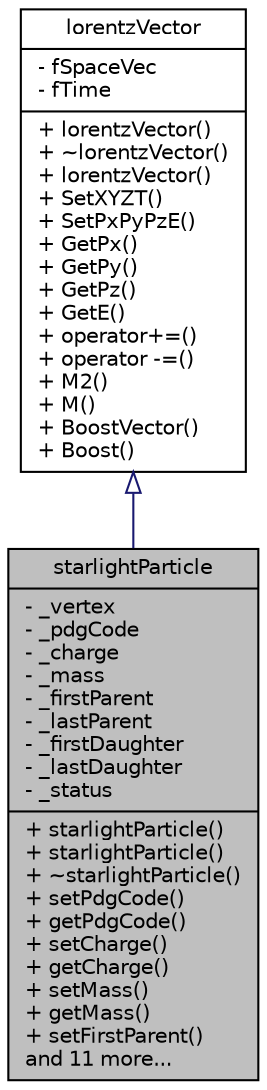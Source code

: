 digraph "starlightParticle"
{
 // LATEX_PDF_SIZE
  bgcolor="transparent";
  edge [fontname="Helvetica",fontsize="10",labelfontname="Helvetica",labelfontsize="10"];
  node [fontname="Helvetica",fontsize="10",shape=record];
  Node0 [label="{starlightParticle\n|- _vertex\l- _pdgCode\l- _charge\l- _mass\l- _firstParent\l- _lastParent\l- _firstDaughter\l- _lastDaughter\l- _status\l|+ starlightParticle()\l+ starlightParticle()\l+ ~starlightParticle()\l+ setPdgCode()\l+ getPdgCode()\l+ setCharge()\l+ getCharge()\l+ setMass()\l+ getMass()\l+ setFirstParent()\land 11 more...\l}",height=0.2,width=0.4,color="black", fillcolor="grey75", style="filled", fontcolor="black",tooltip=" "];
  Node1 -> Node0 [dir="back",color="midnightblue",fontsize="10",style="solid",arrowtail="onormal",fontname="Helvetica"];
  Node1 [label="{lorentzVector\n|- fSpaceVec\l- fTime\l|+ lorentzVector()\l+ ~lorentzVector()\l+ lorentzVector()\l+ SetXYZT()\l+ SetPxPyPzE()\l+ GetPx()\l+ GetPy()\l+ GetPz()\l+ GetE()\l+ operator+=()\l+ operator -=()\l+ M2()\l+ M()\l+ BoostVector()\l+ Boost()\l}",height=0.2,width=0.4,color="black",URL="$classlorentzVector.html",tooltip=" "];
}
